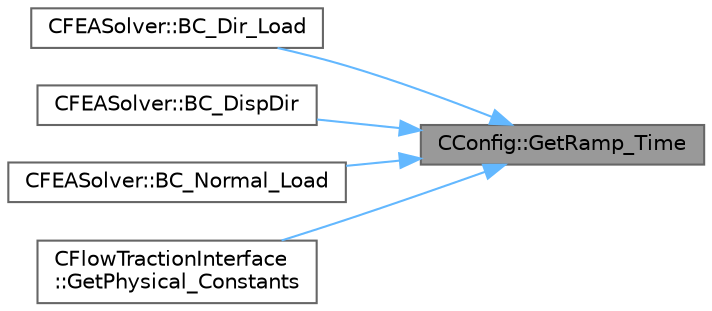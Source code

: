 digraph "CConfig::GetRamp_Time"
{
 // LATEX_PDF_SIZE
  bgcolor="transparent";
  edge [fontname=Helvetica,fontsize=10,labelfontname=Helvetica,labelfontsize=10];
  node [fontname=Helvetica,fontsize=10,shape=box,height=0.2,width=0.4];
  rankdir="RL";
  Node1 [id="Node000001",label="CConfig::GetRamp_Time",height=0.2,width=0.4,color="gray40", fillcolor="grey60", style="filled", fontcolor="black",tooltip="Get the maximum time of the ramp."];
  Node1 -> Node2 [id="edge1_Node000001_Node000002",dir="back",color="steelblue1",style="solid",tooltip=" "];
  Node2 [id="Node000002",label="CFEASolver::BC_Dir_Load",height=0.2,width=0.4,color="grey40", fillcolor="white", style="filled",URL="$classCFEASolver.html#a4a259f59bd8bfc5888a59e4505447134",tooltip="Impose a load boundary condition in cartesian coordinates."];
  Node1 -> Node3 [id="edge2_Node000001_Node000003",dir="back",color="steelblue1",style="solid",tooltip=" "];
  Node3 [id="Node000003",label="CFEASolver::BC_DispDir",height=0.2,width=0.4,color="grey40", fillcolor="white", style="filled",URL="$classCFEASolver.html#adcca156fc415758458f4dd0e40ad0b7f",tooltip="A virtual member."];
  Node1 -> Node4 [id="edge3_Node000001_Node000004",dir="back",color="steelblue1",style="solid",tooltip=" "];
  Node4 [id="Node000004",label="CFEASolver::BC_Normal_Load",height=0.2,width=0.4,color="grey40", fillcolor="white", style="filled",URL="$classCFEASolver.html#a564030e469386df4b15d1b3f490392a5",tooltip="Impose a load boundary condition normal to the boundary."];
  Node1 -> Node5 [id="edge4_Node000001_Node000005",dir="back",color="steelblue1",style="solid",tooltip=" "];
  Node5 [id="Node000005",label="CFlowTractionInterface\l::GetPhysical_Constants",height=0.2,width=0.4,color="grey40", fillcolor="white", style="filled",URL="$classCFlowTractionInterface.html#a027d7b92f6e0cc271fabd9a46b60616a",tooltip="Retrieve some constants needed for the calculations."];
}
